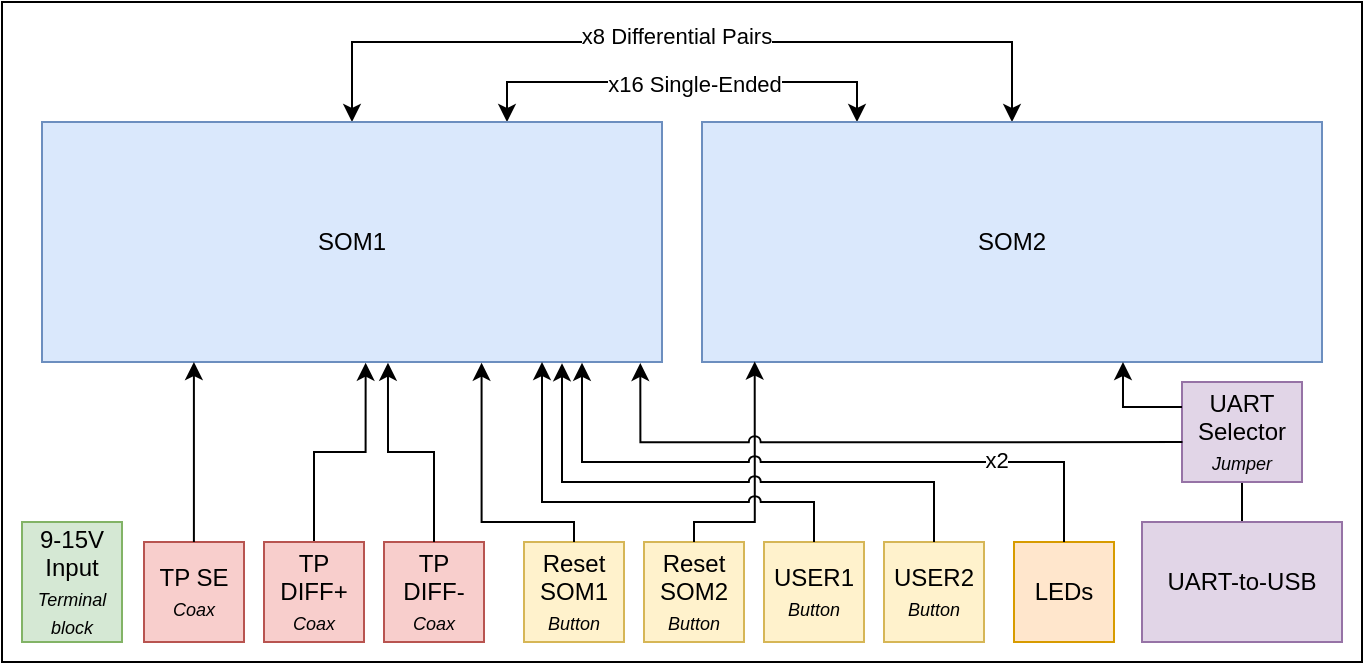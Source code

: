 <mxfile version="28.1.2">
  <diagram name="Page-1" id="uGL0BTqR91yUkLjacF7n">
    <mxGraphModel dx="1106" dy="800" grid="1" gridSize="10" guides="1" tooltips="1" connect="1" arrows="1" fold="1" page="1" pageScale="1" pageWidth="850" pageHeight="1100" math="0" shadow="0">
      <root>
        <mxCell id="0" />
        <mxCell id="1" parent="0" />
        <mxCell id="uLYzJgUBDXYvMf7JqhNt-1" value="" style="rounded=0;whiteSpace=wrap;html=1;" parent="1" vertex="1">
          <mxGeometry x="170" y="160" width="680" height="330" as="geometry" />
        </mxCell>
        <mxCell id="uLYzJgUBDXYvMf7JqhNt-2" value="9-15V&lt;div&gt;Input&lt;/div&gt;&lt;div&gt;&lt;i&gt;&lt;font style=&quot;font-size: 9px;&quot;&gt;Terminal block&lt;/font&gt;&lt;/i&gt;&lt;/div&gt;" style="rounded=0;whiteSpace=wrap;html=1;fillColor=#d5e8d4;strokeColor=#82b366;" parent="1" vertex="1">
          <mxGeometry x="180" y="420" width="50" height="60" as="geometry" />
        </mxCell>
        <mxCell id="uLYzJgUBDXYvMf7JqhNt-14" style="edgeStyle=orthogonalEdgeStyle;rounded=0;orthogonalLoop=1;jettySize=auto;html=1;exitX=0.75;exitY=0;exitDx=0;exitDy=0;entryX=0.25;entryY=0;entryDx=0;entryDy=0;startArrow=classic;startFill=1;" parent="1" source="uLYzJgUBDXYvMf7JqhNt-3" target="uLYzJgUBDXYvMf7JqhNt-4" edge="1">
          <mxGeometry relative="1" as="geometry" />
        </mxCell>
        <mxCell id="uLYzJgUBDXYvMf7JqhNt-16" value="x16 Single-Ended" style="edgeLabel;html=1;align=center;verticalAlign=middle;resizable=0;points=[];" parent="uLYzJgUBDXYvMf7JqhNt-14" vertex="1" connectable="0">
          <mxGeometry x="0.046" y="-1" relative="1" as="geometry">
            <mxPoint x="1" as="offset" />
          </mxGeometry>
        </mxCell>
        <mxCell id="uLYzJgUBDXYvMf7JqhNt-17" style="edgeStyle=orthogonalEdgeStyle;rounded=0;orthogonalLoop=1;jettySize=auto;html=1;exitX=0.5;exitY=0;exitDx=0;exitDy=0;entryX=0.5;entryY=0;entryDx=0;entryDy=0;startArrow=classic;startFill=1;" parent="1" source="uLYzJgUBDXYvMf7JqhNt-3" target="uLYzJgUBDXYvMf7JqhNt-4" edge="1">
          <mxGeometry relative="1" as="geometry">
            <Array as="points">
              <mxPoint x="345" y="180" />
              <mxPoint x="675" y="180" />
            </Array>
          </mxGeometry>
        </mxCell>
        <mxCell id="uLYzJgUBDXYvMf7JqhNt-18" value="x8 Differential Pairs" style="edgeLabel;html=1;align=center;verticalAlign=middle;resizable=0;points=[];" parent="uLYzJgUBDXYvMf7JqhNt-17" vertex="1" connectable="0">
          <mxGeometry x="-0.015" y="3" relative="1" as="geometry">
            <mxPoint as="offset" />
          </mxGeometry>
        </mxCell>
        <mxCell id="uLYzJgUBDXYvMf7JqhNt-3" value="SOM1" style="rounded=0;whiteSpace=wrap;html=1;fillColor=#dae8fc;strokeColor=#6c8ebf;" parent="1" vertex="1">
          <mxGeometry x="190" y="220" width="310" height="120" as="geometry" />
        </mxCell>
        <mxCell id="uLYzJgUBDXYvMf7JqhNt-4" value="SOM2" style="rounded=0;whiteSpace=wrap;html=1;fillColor=#dae8fc;strokeColor=#6c8ebf;" parent="1" vertex="1">
          <mxGeometry x="520" y="220" width="310" height="120" as="geometry" />
        </mxCell>
        <mxCell id="uLYzJgUBDXYvMf7JqhNt-5" value="TP SE&lt;div&gt;&lt;i&gt;&lt;font style=&quot;font-size: 9px;&quot;&gt;Coax&lt;/font&gt;&lt;/i&gt;&lt;/div&gt;" style="rounded=0;whiteSpace=wrap;html=1;fillColor=#f8cecc;strokeColor=#b85450;" parent="1" vertex="1">
          <mxGeometry x="241" y="430" width="50" height="50" as="geometry" />
        </mxCell>
        <mxCell id="uLYzJgUBDXYvMf7JqhNt-20" style="edgeStyle=orthogonalEdgeStyle;rounded=0;orthogonalLoop=1;jettySize=auto;html=1;entryX=0.522;entryY=1.003;entryDx=0;entryDy=0;entryPerimeter=0;" parent="1" source="uLYzJgUBDXYvMf7JqhNt-6" target="uLYzJgUBDXYvMf7JqhNt-3" edge="1">
          <mxGeometry relative="1" as="geometry" />
        </mxCell>
        <mxCell id="uLYzJgUBDXYvMf7JqhNt-6" value="TP DIFF+&lt;div&gt;&lt;i&gt;&lt;font style=&quot;font-size: 9px;&quot;&gt;Coax&lt;/font&gt;&lt;/i&gt;&lt;/div&gt;" style="rounded=0;whiteSpace=wrap;html=1;fillColor=#f8cecc;strokeColor=#b85450;" parent="1" vertex="1">
          <mxGeometry x="301" y="430" width="50" height="50" as="geometry" />
        </mxCell>
        <mxCell id="uLYzJgUBDXYvMf7JqhNt-7" value="TP DIFF-&lt;div&gt;&lt;i&gt;&lt;font style=&quot;font-size: 9px;&quot;&gt;Coax&lt;/font&gt;&lt;/i&gt;&lt;/div&gt;" style="rounded=0;whiteSpace=wrap;html=1;fillColor=#f8cecc;strokeColor=#b85450;" parent="1" vertex="1">
          <mxGeometry x="361" y="430" width="50" height="50" as="geometry" />
        </mxCell>
        <mxCell id="uLYzJgUBDXYvMf7JqhNt-8" value="Reset&lt;div&gt;SOM1&lt;/div&gt;&lt;div&gt;&lt;i&gt;&lt;font style=&quot;font-size: 9px;&quot;&gt;Button&lt;/font&gt;&lt;/i&gt;&lt;/div&gt;" style="rounded=0;whiteSpace=wrap;html=1;fillColor=#fff2cc;strokeColor=#d6b656;" parent="1" vertex="1">
          <mxGeometry x="431" y="430" width="50" height="50" as="geometry" />
        </mxCell>
        <mxCell id="uLYzJgUBDXYvMf7JqhNt-9" value="Reset&lt;div&gt;SOM2&lt;/div&gt;&lt;div&gt;&lt;i&gt;&lt;font style=&quot;font-size: 9px;&quot;&gt;Button&lt;/font&gt;&lt;/i&gt;&lt;/div&gt;" style="rounded=0;whiteSpace=wrap;html=1;fillColor=#fff2cc;strokeColor=#d6b656;" parent="1" vertex="1">
          <mxGeometry x="491" y="430" width="50" height="50" as="geometry" />
        </mxCell>
        <mxCell id="uLYzJgUBDXYvMf7JqhNt-10" value="USER1&lt;br&gt;&lt;div&gt;&lt;i&gt;&lt;font style=&quot;font-size: 9px;&quot;&gt;Button&lt;/font&gt;&lt;/i&gt;&lt;/div&gt;" style="rounded=0;whiteSpace=wrap;html=1;fillColor=#fff2cc;strokeColor=#d6b656;" parent="1" vertex="1">
          <mxGeometry x="551" y="430" width="50" height="50" as="geometry" />
        </mxCell>
        <mxCell id="uLYzJgUBDXYvMf7JqhNt-11" value="USER2&lt;br&gt;&lt;div&gt;&lt;i&gt;&lt;font style=&quot;font-size: 9px;&quot;&gt;Button&lt;/font&gt;&lt;/i&gt;&lt;/div&gt;" style="rounded=0;whiteSpace=wrap;html=1;fillColor=#fff2cc;strokeColor=#d6b656;" parent="1" vertex="1">
          <mxGeometry x="611" y="430" width="50" height="50" as="geometry" />
        </mxCell>
        <mxCell id="uLYzJgUBDXYvMf7JqhNt-12" value="LEDs" style="rounded=0;whiteSpace=wrap;html=1;fillColor=#ffe6cc;strokeColor=#d79b00;" parent="1" vertex="1">
          <mxGeometry x="676" y="430" width="50" height="50" as="geometry" />
        </mxCell>
        <mxCell id="uLYzJgUBDXYvMf7JqhNt-29" style="edgeStyle=orthogonalEdgeStyle;rounded=0;orthogonalLoop=1;jettySize=auto;html=1;entryX=0.5;entryY=1;entryDx=0;entryDy=0;endArrow=none;endFill=0;" parent="1" source="uLYzJgUBDXYvMf7JqhNt-13" target="uLYzJgUBDXYvMf7JqhNt-28" edge="1">
          <mxGeometry relative="1" as="geometry" />
        </mxCell>
        <mxCell id="uLYzJgUBDXYvMf7JqhNt-13" value="UART-to-USB" style="rounded=0;whiteSpace=wrap;html=1;fillColor=#e1d5e7;strokeColor=#9673a6;" parent="1" vertex="1">
          <mxGeometry x="740" y="420" width="100" height="60" as="geometry" />
        </mxCell>
        <mxCell id="uLYzJgUBDXYvMf7JqhNt-19" style="edgeStyle=orthogonalEdgeStyle;rounded=0;orthogonalLoop=1;jettySize=auto;html=1;entryX=0.245;entryY=1;entryDx=0;entryDy=0;entryPerimeter=0;" parent="1" source="uLYzJgUBDXYvMf7JqhNt-5" target="uLYzJgUBDXYvMf7JqhNt-3" edge="1">
          <mxGeometry relative="1" as="geometry">
            <Array as="points" />
          </mxGeometry>
        </mxCell>
        <mxCell id="uLYzJgUBDXYvMf7JqhNt-21" style="edgeStyle=orthogonalEdgeStyle;rounded=0;orthogonalLoop=1;jettySize=auto;html=1;entryX=0.558;entryY=1.003;entryDx=0;entryDy=0;entryPerimeter=0;" parent="1" source="uLYzJgUBDXYvMf7JqhNt-7" target="uLYzJgUBDXYvMf7JqhNt-3" edge="1">
          <mxGeometry relative="1" as="geometry" />
        </mxCell>
        <mxCell id="uLYzJgUBDXYvMf7JqhNt-22" style="edgeStyle=orthogonalEdgeStyle;rounded=0;orthogonalLoop=1;jettySize=auto;html=1;entryX=0.709;entryY=1.003;entryDx=0;entryDy=0;entryPerimeter=0;" parent="1" source="uLYzJgUBDXYvMf7JqhNt-8" target="uLYzJgUBDXYvMf7JqhNt-3" edge="1">
          <mxGeometry relative="1" as="geometry">
            <Array as="points">
              <mxPoint x="456" y="420" />
              <mxPoint x="410" y="420" />
            </Array>
          </mxGeometry>
        </mxCell>
        <mxCell id="uLYzJgUBDXYvMf7JqhNt-23" style="edgeStyle=orthogonalEdgeStyle;rounded=0;orthogonalLoop=1;jettySize=auto;html=1;entryX=0.085;entryY=0.998;entryDx=0;entryDy=0;entryPerimeter=0;" parent="1" source="uLYzJgUBDXYvMf7JqhNt-9" target="uLYzJgUBDXYvMf7JqhNt-4" edge="1">
          <mxGeometry relative="1" as="geometry">
            <Array as="points">
              <mxPoint x="516" y="420" />
              <mxPoint x="546" y="420" />
            </Array>
          </mxGeometry>
        </mxCell>
        <mxCell id="uLYzJgUBDXYvMf7JqhNt-24" style="edgeStyle=orthogonalEdgeStyle;rounded=0;orthogonalLoop=1;jettySize=auto;html=1;shadow=0;noJump=0;jumpStyle=arc;" parent="1" source="uLYzJgUBDXYvMf7JqhNt-10" edge="1">
          <mxGeometry relative="1" as="geometry">
            <mxPoint x="440" y="340" as="targetPoint" />
            <Array as="points">
              <mxPoint x="576" y="410" />
              <mxPoint x="440" y="410" />
              <mxPoint x="440" y="340" />
            </Array>
          </mxGeometry>
        </mxCell>
        <mxCell id="uLYzJgUBDXYvMf7JqhNt-25" style="edgeStyle=orthogonalEdgeStyle;rounded=0;orthogonalLoop=1;jettySize=auto;html=1;entryX=0.837;entryY=1.005;entryDx=0;entryDy=0;entryPerimeter=0;jumpStyle=arc;" parent="1" source="uLYzJgUBDXYvMf7JqhNt-11" target="uLYzJgUBDXYvMf7JqhNt-3" edge="1">
          <mxGeometry relative="1" as="geometry">
            <Array as="points">
              <mxPoint x="636" y="400" />
              <mxPoint x="450" y="400" />
              <mxPoint x="450" y="341" />
            </Array>
          </mxGeometry>
        </mxCell>
        <mxCell id="uLYzJgUBDXYvMf7JqhNt-26" style="edgeStyle=orthogonalEdgeStyle;rounded=0;orthogonalLoop=1;jettySize=auto;html=1;entryX=0.872;entryY=1.003;entryDx=0;entryDy=0;entryPerimeter=0;jumpStyle=arc;" parent="1" source="uLYzJgUBDXYvMf7JqhNt-12" target="uLYzJgUBDXYvMf7JqhNt-3" edge="1">
          <mxGeometry relative="1" as="geometry">
            <Array as="points">
              <mxPoint x="701" y="390" />
              <mxPoint x="460" y="390" />
              <mxPoint x="460" y="340" />
            </Array>
          </mxGeometry>
        </mxCell>
        <mxCell id="uLYzJgUBDXYvMf7JqhNt-27" value="x2" style="edgeLabel;html=1;align=center;verticalAlign=middle;resizable=0;points=[];" parent="uLYzJgUBDXYvMf7JqhNt-26" vertex="1" connectable="0">
          <mxGeometry x="-0.549" y="-1" relative="1" as="geometry">
            <mxPoint as="offset" />
          </mxGeometry>
        </mxCell>
        <mxCell id="uLYzJgUBDXYvMf7JqhNt-28" value="UART&lt;div&gt;Selector&lt;/div&gt;&lt;div&gt;&lt;i&gt;&lt;font style=&quot;font-size: 9px;&quot;&gt;Jumper&lt;/font&gt;&lt;/i&gt;&lt;/div&gt;" style="rounded=0;whiteSpace=wrap;html=1;fillColor=#e1d5e7;strokeColor=#9673a6;" parent="1" vertex="1">
          <mxGeometry x="760" y="350" width="60" height="50" as="geometry" />
        </mxCell>
        <mxCell id="uLYzJgUBDXYvMf7JqhNt-30" style="edgeStyle=orthogonalEdgeStyle;rounded=0;orthogonalLoop=1;jettySize=auto;html=1;exitX=0;exitY=0.25;exitDx=0;exitDy=0;entryX=0.679;entryY=1;entryDx=0;entryDy=0;entryPerimeter=0;" parent="1" source="uLYzJgUBDXYvMf7JqhNt-28" target="uLYzJgUBDXYvMf7JqhNt-4" edge="1">
          <mxGeometry relative="1" as="geometry" />
        </mxCell>
        <mxCell id="uLYzJgUBDXYvMf7JqhNt-31" style="edgeStyle=orthogonalEdgeStyle;rounded=0;orthogonalLoop=1;jettySize=auto;html=1;exitX=0.004;exitY=0.601;exitDx=0;exitDy=0;entryX=0.965;entryY=1.004;entryDx=0;entryDy=0;entryPerimeter=0;exitPerimeter=0;jumpStyle=arc;" parent="1" source="uLYzJgUBDXYvMf7JqhNt-28" target="uLYzJgUBDXYvMf7JqhNt-3" edge="1">
          <mxGeometry relative="1" as="geometry">
            <Array as="points">
              <mxPoint x="489" y="380" />
            </Array>
          </mxGeometry>
        </mxCell>
      </root>
    </mxGraphModel>
  </diagram>
</mxfile>

